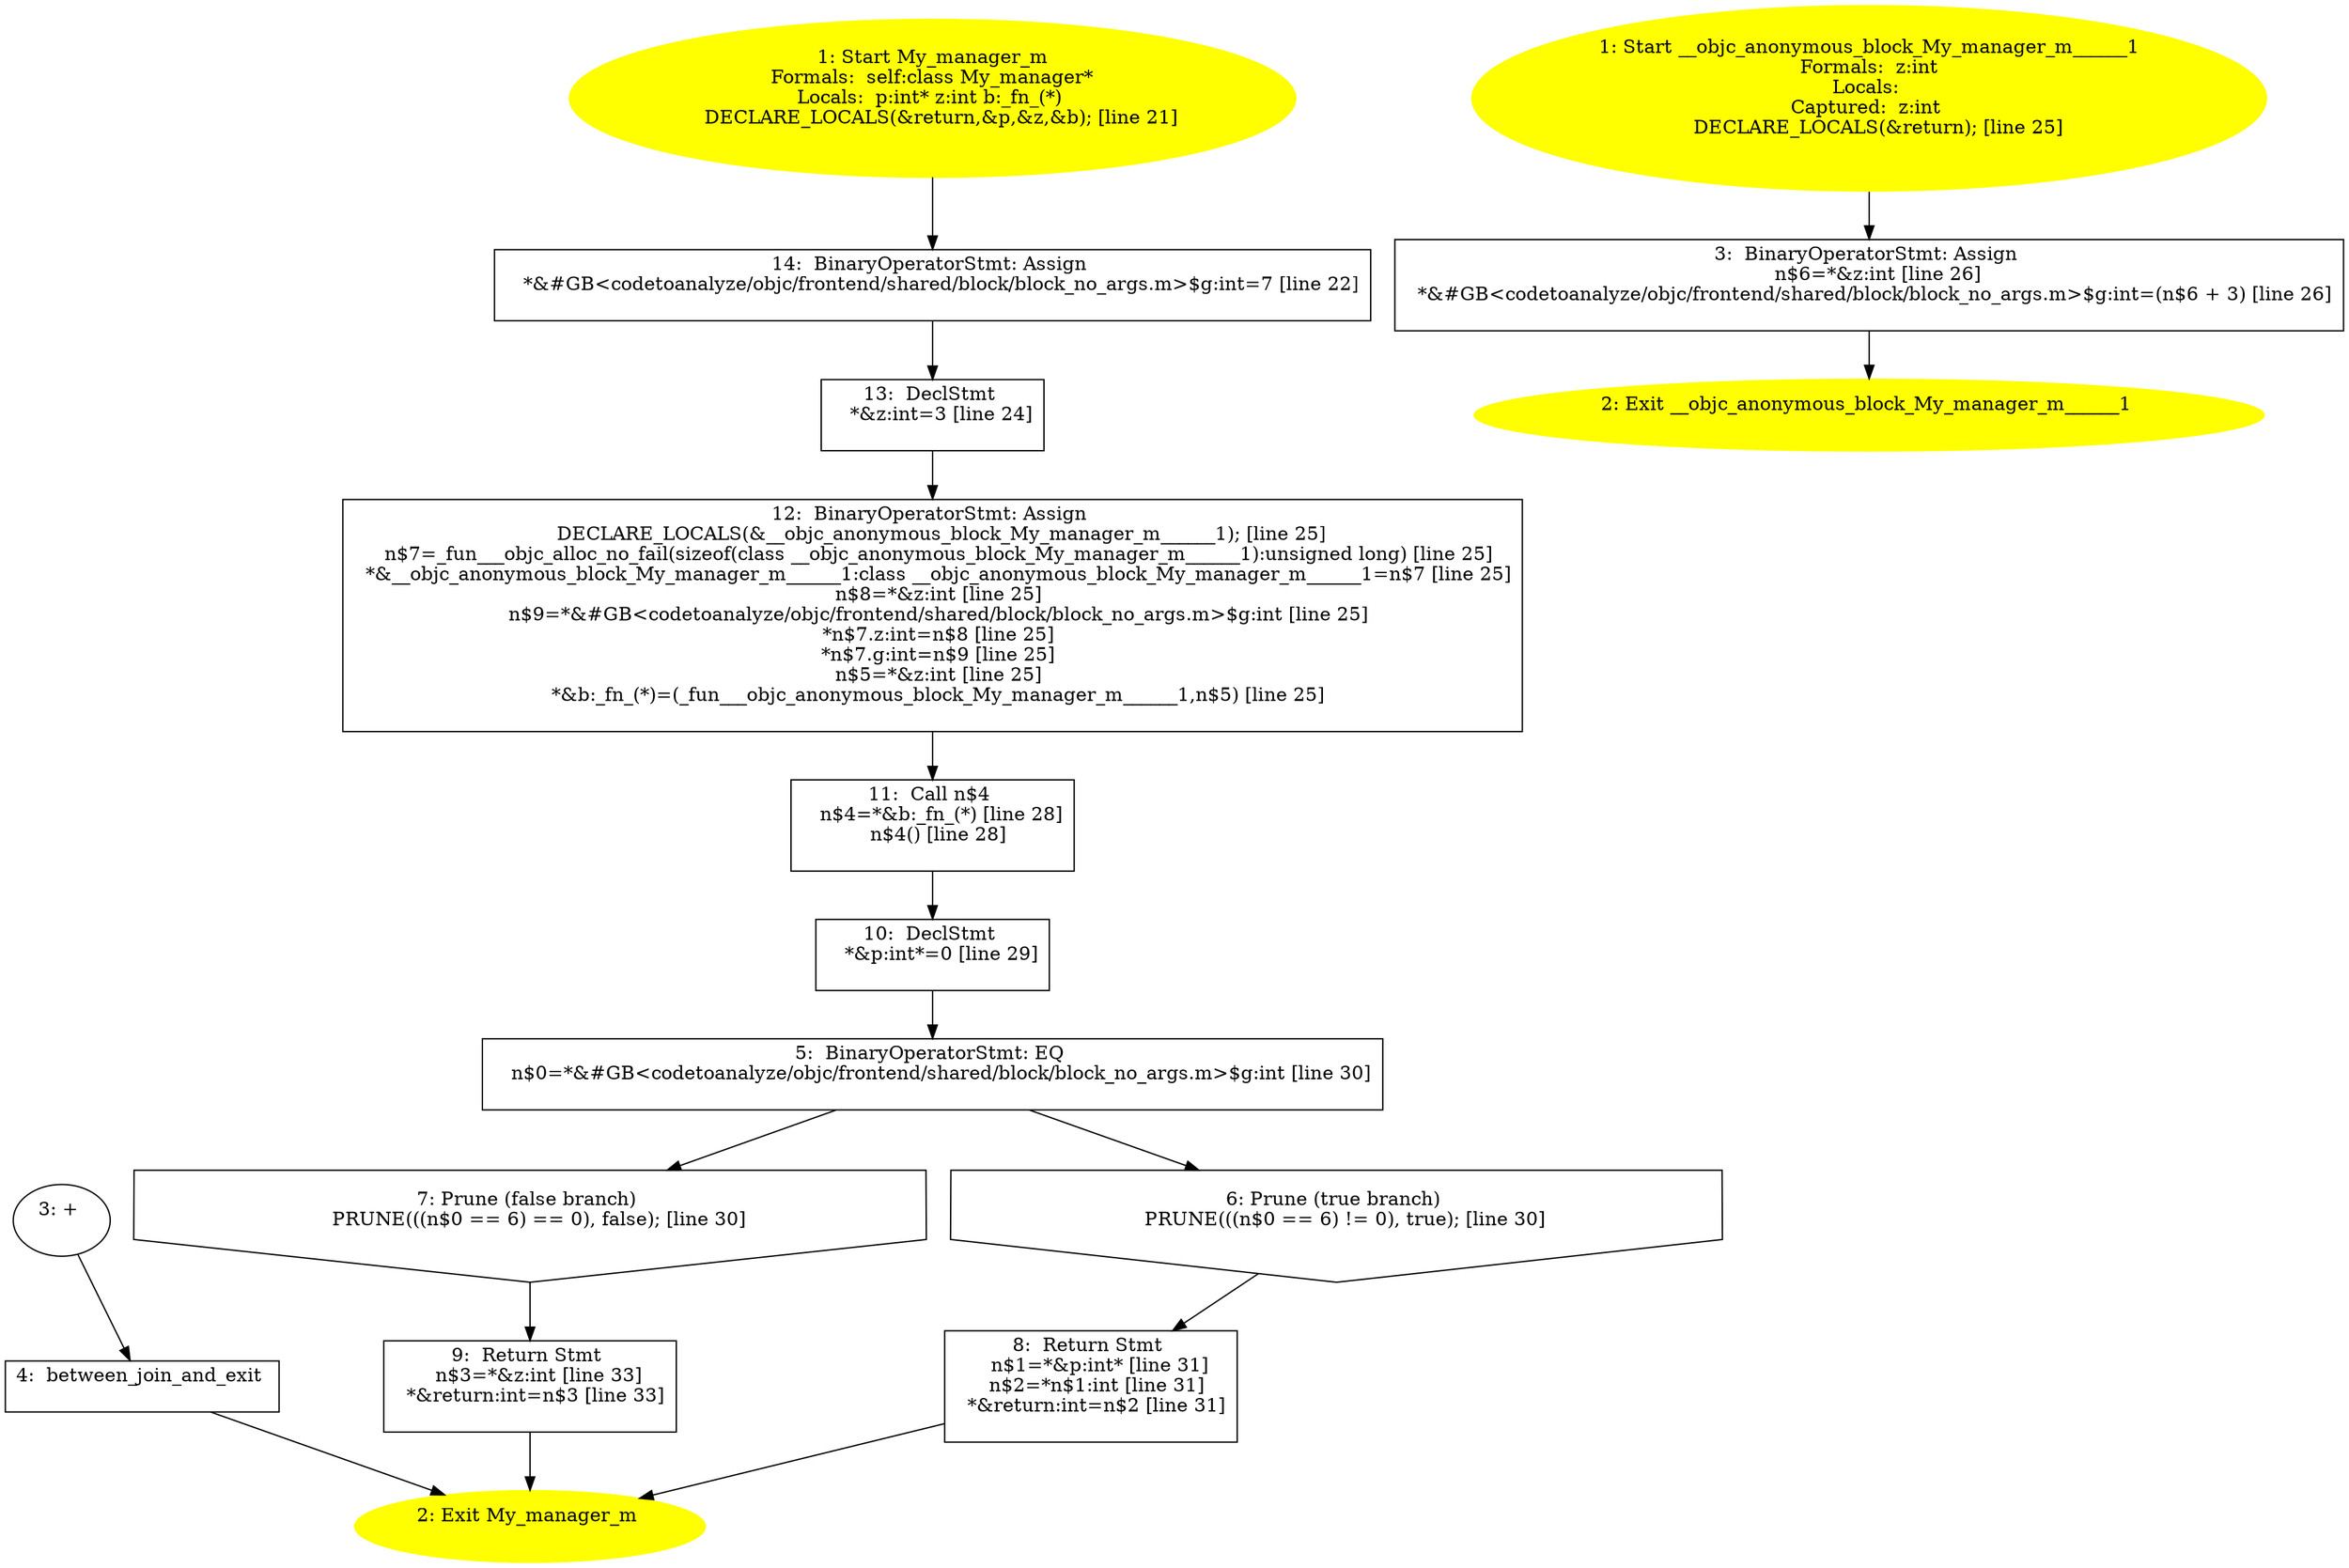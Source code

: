 /* @generated */
digraph iCFG {
"My_manager_minstance.ec3b234dca60e6a1d3cb3362178416b6_14" [label="14:  BinaryOperatorStmt: Assign \n   *&#GB<codetoanalyze/objc/frontend/shared/block/block_no_args.m>$g:int=7 [line 22]\n " shape="box"]
	

	 "My_manager_minstance.ec3b234dca60e6a1d3cb3362178416b6_14" -> "My_manager_minstance.ec3b234dca60e6a1d3cb3362178416b6_13" ;
"My_manager_minstance.ec3b234dca60e6a1d3cb3362178416b6_13" [label="13:  DeclStmt \n   *&z:int=3 [line 24]\n " shape="box"]
	

	 "My_manager_minstance.ec3b234dca60e6a1d3cb3362178416b6_13" -> "My_manager_minstance.ec3b234dca60e6a1d3cb3362178416b6_12" ;
"My_manager_minstance.ec3b234dca60e6a1d3cb3362178416b6_12" [label="12:  BinaryOperatorStmt: Assign \n   DECLARE_LOCALS(&__objc_anonymous_block_My_manager_m______1); [line 25]\n  n$7=_fun___objc_alloc_no_fail(sizeof(class __objc_anonymous_block_My_manager_m______1):unsigned long) [line 25]\n  *&__objc_anonymous_block_My_manager_m______1:class __objc_anonymous_block_My_manager_m______1=n$7 [line 25]\n  n$8=*&z:int [line 25]\n  n$9=*&#GB<codetoanalyze/objc/frontend/shared/block/block_no_args.m>$g:int [line 25]\n  *n$7.z:int=n$8 [line 25]\n  *n$7.g:int=n$9 [line 25]\n  n$5=*&z:int [line 25]\n  *&b:_fn_(*)=(_fun___objc_anonymous_block_My_manager_m______1,n$5) [line 25]\n " shape="box"]
	

	 "My_manager_minstance.ec3b234dca60e6a1d3cb3362178416b6_12" -> "My_manager_minstance.ec3b234dca60e6a1d3cb3362178416b6_11" ;
"My_manager_minstance.ec3b234dca60e6a1d3cb3362178416b6_11" [label="11:  Call n$4 \n   n$4=*&b:_fn_(*) [line 28]\n  n$4() [line 28]\n " shape="box"]
	

	 "My_manager_minstance.ec3b234dca60e6a1d3cb3362178416b6_11" -> "My_manager_minstance.ec3b234dca60e6a1d3cb3362178416b6_10" ;
"My_manager_minstance.ec3b234dca60e6a1d3cb3362178416b6_10" [label="10:  DeclStmt \n   *&p:int*=0 [line 29]\n " shape="box"]
	

	 "My_manager_minstance.ec3b234dca60e6a1d3cb3362178416b6_10" -> "My_manager_minstance.ec3b234dca60e6a1d3cb3362178416b6_5" ;
"My_manager_minstance.ec3b234dca60e6a1d3cb3362178416b6_9" [label="9:  Return Stmt \n   n$3=*&z:int [line 33]\n  *&return:int=n$3 [line 33]\n " shape="box"]
	

	 "My_manager_minstance.ec3b234dca60e6a1d3cb3362178416b6_9" -> "My_manager_minstance.ec3b234dca60e6a1d3cb3362178416b6_2" ;
"My_manager_minstance.ec3b234dca60e6a1d3cb3362178416b6_8" [label="8:  Return Stmt \n   n$1=*&p:int* [line 31]\n  n$2=*n$1:int [line 31]\n  *&return:int=n$2 [line 31]\n " shape="box"]
	

	 "My_manager_minstance.ec3b234dca60e6a1d3cb3362178416b6_8" -> "My_manager_minstance.ec3b234dca60e6a1d3cb3362178416b6_2" ;
"My_manager_minstance.ec3b234dca60e6a1d3cb3362178416b6_7" [label="7: Prune (false branch) \n   PRUNE(((n$0 == 6) == 0), false); [line 30]\n " shape="invhouse"]
	

	 "My_manager_minstance.ec3b234dca60e6a1d3cb3362178416b6_7" -> "My_manager_minstance.ec3b234dca60e6a1d3cb3362178416b6_9" ;
"My_manager_minstance.ec3b234dca60e6a1d3cb3362178416b6_6" [label="6: Prune (true branch) \n   PRUNE(((n$0 == 6) != 0), true); [line 30]\n " shape="invhouse"]
	

	 "My_manager_minstance.ec3b234dca60e6a1d3cb3362178416b6_6" -> "My_manager_minstance.ec3b234dca60e6a1d3cb3362178416b6_8" ;
"My_manager_minstance.ec3b234dca60e6a1d3cb3362178416b6_5" [label="5:  BinaryOperatorStmt: EQ \n   n$0=*&#GB<codetoanalyze/objc/frontend/shared/block/block_no_args.m>$g:int [line 30]\n " shape="box"]
	

	 "My_manager_minstance.ec3b234dca60e6a1d3cb3362178416b6_5" -> "My_manager_minstance.ec3b234dca60e6a1d3cb3362178416b6_6" ;
	 "My_manager_minstance.ec3b234dca60e6a1d3cb3362178416b6_5" -> "My_manager_minstance.ec3b234dca60e6a1d3cb3362178416b6_7" ;
"My_manager_minstance.ec3b234dca60e6a1d3cb3362178416b6_4" [label="4:  between_join_and_exit \n  " shape="box"]
	

	 "My_manager_minstance.ec3b234dca60e6a1d3cb3362178416b6_4" -> "My_manager_minstance.ec3b234dca60e6a1d3cb3362178416b6_2" ;
"My_manager_minstance.ec3b234dca60e6a1d3cb3362178416b6_3" [label="3: + \n  " ]
	

	 "My_manager_minstance.ec3b234dca60e6a1d3cb3362178416b6_3" -> "My_manager_minstance.ec3b234dca60e6a1d3cb3362178416b6_4" ;
"My_manager_minstance.ec3b234dca60e6a1d3cb3362178416b6_2" [label="2: Exit My_manager_m \n  " color=yellow style=filled]
	

"My_manager_minstance.ec3b234dca60e6a1d3cb3362178416b6_1" [label="1: Start My_manager_m\nFormals:  self:class My_manager*\nLocals:  p:int* z:int b:_fn_(*) \n   DECLARE_LOCALS(&return,&p,&z,&b); [line 21]\n " color=yellow style=filled]
	

	 "My_manager_minstance.ec3b234dca60e6a1d3cb3362178416b6_1" -> "My_manager_minstance.ec3b234dca60e6a1d3cb3362178416b6_14" ;
"__objc_anonymous_block_My_manager_m______1.3cc413211d47d071e2197fcf824430cb_3" [label="3:  BinaryOperatorStmt: Assign \n   n$6=*&z:int [line 26]\n  *&#GB<codetoanalyze/objc/frontend/shared/block/block_no_args.m>$g:int=(n$6 + 3) [line 26]\n " shape="box"]
	

	 "__objc_anonymous_block_My_manager_m______1.3cc413211d47d071e2197fcf824430cb_3" -> "__objc_anonymous_block_My_manager_m______1.3cc413211d47d071e2197fcf824430cb_2" ;
"__objc_anonymous_block_My_manager_m______1.3cc413211d47d071e2197fcf824430cb_2" [label="2: Exit __objc_anonymous_block_My_manager_m______1 \n  " color=yellow style=filled]
	

"__objc_anonymous_block_My_manager_m______1.3cc413211d47d071e2197fcf824430cb_1" [label="1: Start __objc_anonymous_block_My_manager_m______1\nFormals:  z:int\nLocals: \nCaptured:  z:int \n   DECLARE_LOCALS(&return); [line 25]\n " color=yellow style=filled]
	

	 "__objc_anonymous_block_My_manager_m______1.3cc413211d47d071e2197fcf824430cb_1" -> "__objc_anonymous_block_My_manager_m______1.3cc413211d47d071e2197fcf824430cb_3" ;
}
